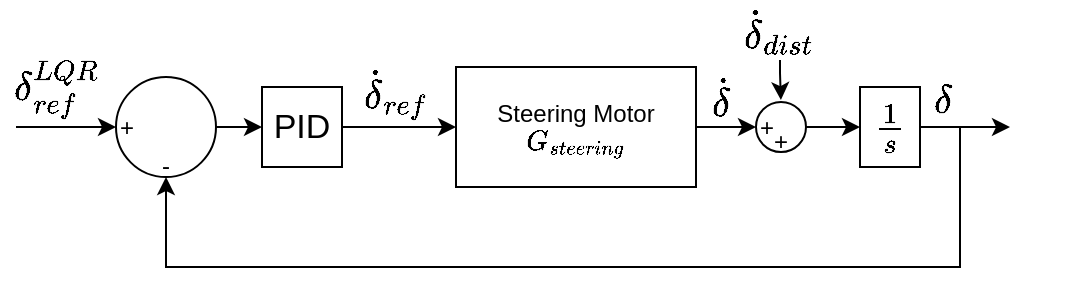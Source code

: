 <mxfile version="12.3.1" type="device" pages="1"><diagram id="J25Ncnf282FIgd7pAqjZ" name="Page-1"><mxGraphModel dx="813" dy="407" grid="1" gridSize="10" guides="1" tooltips="1" connect="1" arrows="1" fold="1" page="1" pageScale="1" pageWidth="827" pageHeight="1169" math="1" shadow="0"><root><mxCell id="0"/><mxCell id="1" parent="0"/><mxCell id="4q7i8vjVy1H3fmprjorA-1" style="edgeStyle=orthogonalEdgeStyle;rounded=0;orthogonalLoop=1;jettySize=auto;html=1;exitX=1;exitY=0.5;exitDx=0;exitDy=0;entryX=0;entryY=0.5;entryDx=0;entryDy=0;fontSize=17;" parent="1" source="4q7i8vjVy1H3fmprjorA-2" target="zi7elE6glGduoiDNUYxt-6" edge="1"><mxGeometry relative="1" as="geometry"/></mxCell><mxCell id="4q7i8vjVy1H3fmprjorA-2" value="Steering Motor&lt;br&gt;\(G_{steering}\)" style="rounded=0;whiteSpace=wrap;html=1;" parent="1" vertex="1"><mxGeometry x="283" y="143.5" width="120" height="60" as="geometry"/></mxCell><mxCell id="4q7i8vjVy1H3fmprjorA-3" value="\(\frac{1}{s}\)" style="rounded=0;whiteSpace=wrap;html=1;fontSize=17;" parent="1" vertex="1"><mxGeometry x="485" y="153.5" width="30" height="40" as="geometry"/></mxCell><mxCell id="4q7i8vjVy1H3fmprjorA-4" value="\(\dot\delta\)" style="text;html=1;resizable=0;points=[];autosize=1;align=left;verticalAlign=top;spacingTop=-4;fontSize=17;" parent="1" vertex="1"><mxGeometry x="409" y="143.5" width="110" height="20" as="geometry"/></mxCell><mxCell id="4q7i8vjVy1H3fmprjorA-5" value="\(\dot\delta_{ref}\)" style="text;html=1;resizable=0;points=[];autosize=1;align=left;verticalAlign=top;spacingTop=-4;fontSize=17;" parent="1" vertex="1"><mxGeometry x="235" y="139.5" width="150" height="20" as="geometry"/></mxCell><mxCell id="4q7i8vjVy1H3fmprjorA-6" value="" style="endArrow=classic;html=1;fontSize=17;entryX=0;entryY=0.5;entryDx=0;entryDy=0;exitX=1;exitY=0.5;exitDx=0;exitDy=0;" parent="1" source="4q7i8vjVy1H3fmprjorA-9" target="4q7i8vjVy1H3fmprjorA-2" edge="1"><mxGeometry width="50" height="50" relative="1" as="geometry"><mxPoint x="233" y="173.5" as="sourcePoint"/><mxPoint x="283" y="223.5" as="targetPoint"/></mxGeometry></mxCell><mxCell id="4q7i8vjVy1H3fmprjorA-7" value="" style="endArrow=classic;html=1;fontSize=17;exitX=1;exitY=0.5;exitDx=0;exitDy=0;" parent="1" source="4q7i8vjVy1H3fmprjorA-3" edge="1"><mxGeometry width="50" height="50" relative="1" as="geometry"><mxPoint x="260" y="183.5" as="sourcePoint"/><mxPoint x="560" y="173.5" as="targetPoint"/></mxGeometry></mxCell><mxCell id="4q7i8vjVy1H3fmprjorA-8" value="\(\delta\)" style="text;html=1;resizable=0;points=[];autosize=1;align=left;verticalAlign=top;spacingTop=-4;fontSize=17;" parent="1" vertex="1"><mxGeometry x="520" y="149" width="80" height="20" as="geometry"/></mxCell><mxCell id="4q7i8vjVy1H3fmprjorA-9" value="PID" style="rounded=0;whiteSpace=wrap;html=1;fontSize=17;" parent="1" vertex="1"><mxGeometry x="186" y="153.5" width="40" height="40" as="geometry"/></mxCell><mxCell id="4q7i8vjVy1H3fmprjorA-11" style="edgeStyle=orthogonalEdgeStyle;rounded=0;orthogonalLoop=1;jettySize=auto;html=1;exitX=1;exitY=0.5;exitDx=0;exitDy=0;entryX=0;entryY=0.5;entryDx=0;entryDy=0;" parent="1" source="4q7i8vjVy1H3fmprjorA-10" target="4q7i8vjVy1H3fmprjorA-9" edge="1"><mxGeometry relative="1" as="geometry"/></mxCell><mxCell id="4q7i8vjVy1H3fmprjorA-10" value="" style="ellipse;whiteSpace=wrap;html=1;aspect=fixed;" parent="1" vertex="1"><mxGeometry x="113" y="148.5" width="50" height="50" as="geometry"/></mxCell><mxCell id="4q7i8vjVy1H3fmprjorA-13" value="" style="endArrow=classic;html=1;fontSize=17;entryX=0;entryY=0.5;entryDx=0;entryDy=0;" parent="1" target="4q7i8vjVy1H3fmprjorA-10" edge="1"><mxGeometry width="50" height="50" relative="1" as="geometry"><mxPoint x="63" y="173.5" as="sourcePoint"/><mxPoint x="103" y="173" as="targetPoint"/></mxGeometry></mxCell><mxCell id="4q7i8vjVy1H3fmprjorA-14" value="\(\delta^{LQR}_{ref}\)" style="text;html=1;resizable=0;points=[];autosize=1;align=left;verticalAlign=top;spacingTop=-4;fontSize=17;" parent="1" vertex="1"><mxGeometry x="60" y="136.5" width="170" height="20" as="geometry"/></mxCell><mxCell id="4q7i8vjVy1H3fmprjorA-15" value="+" style="text;html=1;resizable=0;points=[];autosize=1;align=left;verticalAlign=top;spacingTop=-4;" parent="1" vertex="1"><mxGeometry x="113" y="163.5" width="20" height="20" as="geometry"/></mxCell><mxCell id="4q7i8vjVy1H3fmprjorA-16" value="-" style="text;html=1;resizable=0;points=[];autosize=1;align=left;verticalAlign=top;spacingTop=-4;" parent="1" vertex="1"><mxGeometry x="134" y="183" width="20" height="20" as="geometry"/></mxCell><mxCell id="zi7elE6glGduoiDNUYxt-12" style="edgeStyle=orthogonalEdgeStyle;rounded=0;orthogonalLoop=1;jettySize=auto;html=1;exitX=1;exitY=0.5;exitDx=0;exitDy=0;entryX=0.5;entryY=1;entryDx=0;entryDy=0;" parent="1" source="4q7i8vjVy1H3fmprjorA-3" target="4q7i8vjVy1H3fmprjorA-10" edge="1"><mxGeometry relative="1" as="geometry"><mxPoint x="163" y="193.339" as="targetPoint"/><mxPoint x="138" y="216.5" as="sourcePoint"/><Array as="points"><mxPoint x="535" y="173.5"/><mxPoint x="535" y="243.5"/><mxPoint x="138" y="243.5"/></Array></mxGeometry></mxCell><mxCell id="zi7elE6glGduoiDNUYxt-15" style="edgeStyle=orthogonalEdgeStyle;rounded=0;orthogonalLoop=1;jettySize=auto;html=1;exitX=1;exitY=0.5;exitDx=0;exitDy=0;entryX=0;entryY=0.5;entryDx=0;entryDy=0;" parent="1" source="zi7elE6glGduoiDNUYxt-6" target="4q7i8vjVy1H3fmprjorA-3" edge="1"><mxGeometry relative="1" as="geometry"/></mxCell><mxCell id="zi7elE6glGduoiDNUYxt-6" value="" style="ellipse;whiteSpace=wrap;html=1;aspect=fixed;" parent="1" vertex="1"><mxGeometry x="433" y="161" width="25" height="25" as="geometry"/></mxCell><mxCell id="zi7elE6glGduoiDNUYxt-7" style="edgeStyle=orthogonalEdgeStyle;rounded=0;orthogonalLoop=1;jettySize=auto;html=1;entryX=0.498;entryY=-0.039;entryDx=0;entryDy=0;entryPerimeter=0;" parent="1" target="zi7elE6glGduoiDNUYxt-6" edge="1"><mxGeometry relative="1" as="geometry"><Array as="points"><mxPoint x="445" y="146.5"/></Array><mxPoint x="381" y="316.5" as="targetPoint"/><mxPoint x="445" y="140" as="sourcePoint"/></mxGeometry></mxCell><mxCell id="zi7elE6glGduoiDNUYxt-9" value="+" style="text;html=1;resizable=0;points=[];autosize=1;align=left;verticalAlign=top;spacingTop=-4;" parent="1" vertex="1"><mxGeometry x="432.5" y="163.5" width="20" height="20" as="geometry"/></mxCell><mxCell id="zi7elE6glGduoiDNUYxt-10" value="+" style="text;html=1;resizable=0;points=[];autosize=1;align=left;verticalAlign=top;spacingTop=-4;" parent="1" vertex="1"><mxGeometry x="440" y="171" width="20" height="20" as="geometry"/></mxCell><mxCell id="QJXZg--EYzeOuKQAAXse-2" value="\(\dot\delta_{dist}\)" style="text;html=1;resizable=0;points=[];autosize=1;align=left;verticalAlign=top;spacingTop=-4;fontSize=17;" vertex="1" parent="1"><mxGeometry x="425" y="110" width="150" height="20" as="geometry"/></mxCell></root></mxGraphModel></diagram></mxfile>